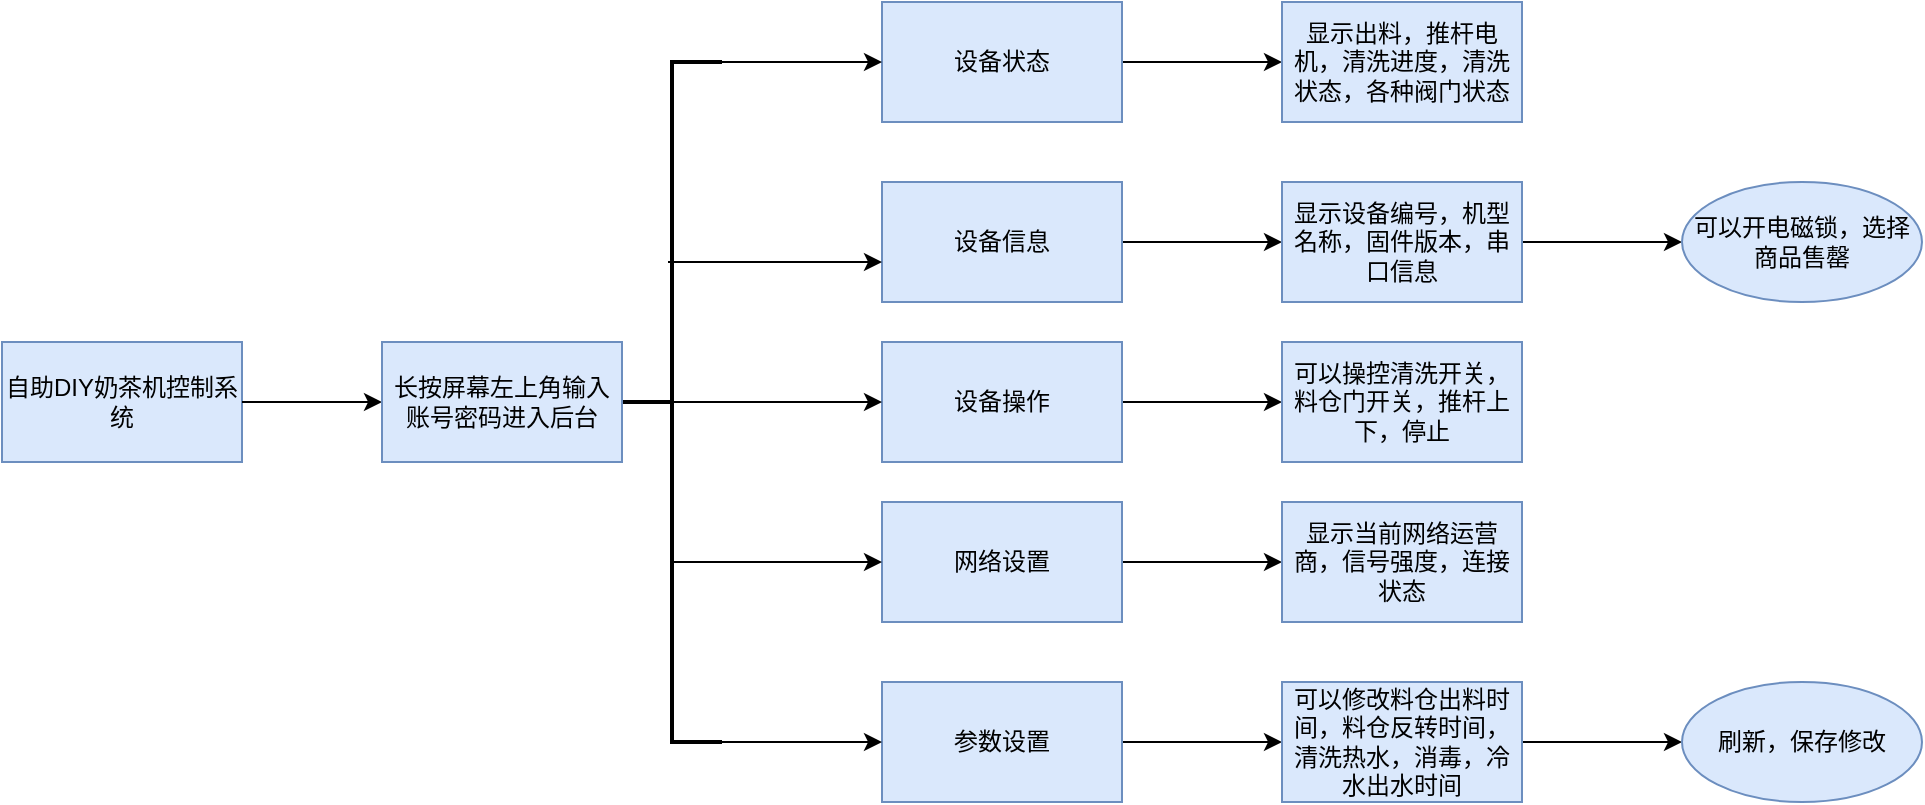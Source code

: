 <mxfile version="20.1.1" type="github">
  <diagram id="5S1ucBEcxvwEuMMHo_TW" name="Page-1">
    <mxGraphModel dx="596" dy="683" grid="1" gridSize="10" guides="1" tooltips="1" connect="1" arrows="1" fold="1" page="1" pageScale="1" pageWidth="1169" pageHeight="1654" math="0" shadow="0">
      <root>
        <mxCell id="0" />
        <mxCell id="1" parent="0" />
        <mxCell id="VVCqYUwjpVhtejmYCUsd-1" value="自助DIY奶茶机控制系统" style="rounded=0;whiteSpace=wrap;html=1;fillColor=#dae8fc;strokeColor=#6c8ebf;" vertex="1" parent="1">
          <mxGeometry x="30" y="520" width="120" height="60" as="geometry" />
        </mxCell>
        <mxCell id="VVCqYUwjpVhtejmYCUsd-3" value="" style="endArrow=classic;html=1;rounded=0;exitX=1;exitY=0.5;exitDx=0;exitDy=0;entryX=0;entryY=0.5;entryDx=0;entryDy=0;" edge="1" parent="1" source="VVCqYUwjpVhtejmYCUsd-1">
          <mxGeometry width="50" height="50" relative="1" as="geometry">
            <mxPoint x="180" y="590" as="sourcePoint" />
            <mxPoint x="220" y="550" as="targetPoint" />
          </mxGeometry>
        </mxCell>
        <mxCell id="VVCqYUwjpVhtejmYCUsd-33" value="" style="edgeStyle=orthogonalEdgeStyle;rounded=0;orthogonalLoop=1;jettySize=auto;html=1;" edge="1" parent="1" source="VVCqYUwjpVhtejmYCUsd-4" target="VVCqYUwjpVhtejmYCUsd-32">
          <mxGeometry relative="1" as="geometry" />
        </mxCell>
        <mxCell id="VVCqYUwjpVhtejmYCUsd-4" value="设备操作" style="rounded=0;whiteSpace=wrap;html=1;fillColor=#dae8fc;strokeColor=#6c8ebf;" vertex="1" parent="1">
          <mxGeometry x="470" y="520" width="120" height="60" as="geometry" />
        </mxCell>
        <mxCell id="VVCqYUwjpVhtejmYCUsd-31" value="" style="edgeStyle=orthogonalEdgeStyle;rounded=0;orthogonalLoop=1;jettySize=auto;html=1;" edge="1" parent="1" source="VVCqYUwjpVhtejmYCUsd-5" target="VVCqYUwjpVhtejmYCUsd-30">
          <mxGeometry relative="1" as="geometry" />
        </mxCell>
        <mxCell id="VVCqYUwjpVhtejmYCUsd-5" value="设备信息" style="rounded=0;whiteSpace=wrap;html=1;fillColor=#dae8fc;strokeColor=#6c8ebf;" vertex="1" parent="1">
          <mxGeometry x="470" y="440" width="120" height="60" as="geometry" />
        </mxCell>
        <mxCell id="VVCqYUwjpVhtejmYCUsd-40" value="" style="edgeStyle=orthogonalEdgeStyle;rounded=0;orthogonalLoop=1;jettySize=auto;html=1;" edge="1" parent="1" source="VVCqYUwjpVhtejmYCUsd-6" target="VVCqYUwjpVhtejmYCUsd-39">
          <mxGeometry relative="1" as="geometry" />
        </mxCell>
        <mxCell id="VVCqYUwjpVhtejmYCUsd-6" value="设备状态" style="rounded=0;whiteSpace=wrap;html=1;fillColor=#dae8fc;strokeColor=#6c8ebf;" vertex="1" parent="1">
          <mxGeometry x="470" y="350" width="120" height="60" as="geometry" />
        </mxCell>
        <mxCell id="VVCqYUwjpVhtejmYCUsd-35" value="" style="edgeStyle=orthogonalEdgeStyle;rounded=0;orthogonalLoop=1;jettySize=auto;html=1;" edge="1" parent="1" source="VVCqYUwjpVhtejmYCUsd-7" target="VVCqYUwjpVhtejmYCUsd-34">
          <mxGeometry relative="1" as="geometry" />
        </mxCell>
        <mxCell id="VVCqYUwjpVhtejmYCUsd-7" value="网络设置" style="rounded=0;whiteSpace=wrap;html=1;fillColor=#dae8fc;strokeColor=#6c8ebf;" vertex="1" parent="1">
          <mxGeometry x="470" y="600" width="120" height="60" as="geometry" />
        </mxCell>
        <mxCell id="VVCqYUwjpVhtejmYCUsd-37" value="" style="edgeStyle=orthogonalEdgeStyle;rounded=0;orthogonalLoop=1;jettySize=auto;html=1;" edge="1" parent="1" source="VVCqYUwjpVhtejmYCUsd-8" target="VVCqYUwjpVhtejmYCUsd-36">
          <mxGeometry relative="1" as="geometry" />
        </mxCell>
        <mxCell id="VVCqYUwjpVhtejmYCUsd-8" value="参数设置" style="rounded=0;whiteSpace=wrap;html=1;fillColor=#dae8fc;strokeColor=#6c8ebf;" vertex="1" parent="1">
          <mxGeometry x="470" y="690" width="120" height="60" as="geometry" />
        </mxCell>
        <mxCell id="VVCqYUwjpVhtejmYCUsd-14" value="" style="strokeWidth=2;html=1;shape=mxgraph.flowchart.annotation_2;align=left;labelPosition=right;pointerEvents=1;" vertex="1" parent="1">
          <mxGeometry x="340" y="380" width="50" height="340" as="geometry" />
        </mxCell>
        <mxCell id="VVCqYUwjpVhtejmYCUsd-21" value="" style="endArrow=classic;html=1;rounded=0;exitX=1;exitY=0;exitDx=0;exitDy=0;exitPerimeter=0;entryX=0;entryY=0.5;entryDx=0;entryDy=0;" edge="1" parent="1" source="VVCqYUwjpVhtejmYCUsd-14">
          <mxGeometry width="50" height="50" relative="1" as="geometry">
            <mxPoint x="390" y="430" as="sourcePoint" />
            <mxPoint x="470" y="380" as="targetPoint" />
          </mxGeometry>
        </mxCell>
        <mxCell id="VVCqYUwjpVhtejmYCUsd-22" value="" style="endArrow=classic;html=1;rounded=0;exitX=1;exitY=1;exitDx=0;exitDy=0;exitPerimeter=0;entryX=0;entryY=0.5;entryDx=0;entryDy=0;" edge="1" parent="1" source="VVCqYUwjpVhtejmYCUsd-14" target="VVCqYUwjpVhtejmYCUsd-8">
          <mxGeometry width="50" height="50" relative="1" as="geometry">
            <mxPoint x="390" y="750" as="sourcePoint" />
            <mxPoint x="440" y="700" as="targetPoint" />
          </mxGeometry>
        </mxCell>
        <mxCell id="VVCqYUwjpVhtejmYCUsd-23" value="" style="endArrow=classic;html=1;rounded=0;" edge="1" parent="1">
          <mxGeometry width="50" height="50" relative="1" as="geometry">
            <mxPoint x="363" y="480" as="sourcePoint" />
            <mxPoint x="470" y="480" as="targetPoint" />
          </mxGeometry>
        </mxCell>
        <mxCell id="VVCqYUwjpVhtejmYCUsd-24" value="" style="endArrow=classic;html=1;rounded=0;entryX=0;entryY=0.5;entryDx=0;entryDy=0;" edge="1" parent="1" target="VVCqYUwjpVhtejmYCUsd-4">
          <mxGeometry width="50" height="50" relative="1" as="geometry">
            <mxPoint x="363" y="550" as="sourcePoint" />
            <mxPoint x="413" y="500" as="targetPoint" />
          </mxGeometry>
        </mxCell>
        <mxCell id="VVCqYUwjpVhtejmYCUsd-25" value="" style="endArrow=classic;html=1;rounded=0;entryX=0;entryY=0.5;entryDx=0;entryDy=0;" edge="1" parent="1" target="VVCqYUwjpVhtejmYCUsd-7">
          <mxGeometry width="50" height="50" relative="1" as="geometry">
            <mxPoint x="365" y="630" as="sourcePoint" />
            <mxPoint x="440" y="610" as="targetPoint" />
          </mxGeometry>
        </mxCell>
        <mxCell id="VVCqYUwjpVhtejmYCUsd-26" value="长按屏幕左上角输入账号密码进入后台" style="rounded=0;whiteSpace=wrap;html=1;fillColor=#dae8fc;strokeColor=#6c8ebf;" vertex="1" parent="1">
          <mxGeometry x="220" y="520" width="120" height="60" as="geometry" />
        </mxCell>
        <mxCell id="VVCqYUwjpVhtejmYCUsd-42" value="" style="edgeStyle=orthogonalEdgeStyle;rounded=0;orthogonalLoop=1;jettySize=auto;html=1;" edge="1" parent="1" source="VVCqYUwjpVhtejmYCUsd-30" target="VVCqYUwjpVhtejmYCUsd-41">
          <mxGeometry relative="1" as="geometry" />
        </mxCell>
        <mxCell id="VVCqYUwjpVhtejmYCUsd-30" value="显示设备编号，机型名称，固件版本，串口信息" style="whiteSpace=wrap;html=1;fillColor=#dae8fc;strokeColor=#6c8ebf;rounded=0;" vertex="1" parent="1">
          <mxGeometry x="670" y="440" width="120" height="60" as="geometry" />
        </mxCell>
        <mxCell id="VVCqYUwjpVhtejmYCUsd-32" value="可以操控清洗开关，料仓门开关，推杆上下，停止" style="whiteSpace=wrap;html=1;fillColor=#dae8fc;strokeColor=#6c8ebf;rounded=0;" vertex="1" parent="1">
          <mxGeometry x="670" y="520" width="120" height="60" as="geometry" />
        </mxCell>
        <mxCell id="VVCqYUwjpVhtejmYCUsd-34" value="显示当前网络运营商，信号强度，连接状态" style="whiteSpace=wrap;html=1;fillColor=#dae8fc;strokeColor=#6c8ebf;rounded=0;" vertex="1" parent="1">
          <mxGeometry x="670" y="600" width="120" height="60" as="geometry" />
        </mxCell>
        <mxCell id="VVCqYUwjpVhtejmYCUsd-44" value="" style="edgeStyle=orthogonalEdgeStyle;rounded=0;orthogonalLoop=1;jettySize=auto;html=1;" edge="1" parent="1" source="VVCqYUwjpVhtejmYCUsd-36" target="VVCqYUwjpVhtejmYCUsd-43">
          <mxGeometry relative="1" as="geometry" />
        </mxCell>
        <mxCell id="VVCqYUwjpVhtejmYCUsd-36" value="可以修改料仓出料时间，料仓反转时间，清洗热水，消毒，冷水出水时间" style="whiteSpace=wrap;html=1;fillColor=#dae8fc;strokeColor=#6c8ebf;rounded=0;" vertex="1" parent="1">
          <mxGeometry x="670" y="690" width="120" height="60" as="geometry" />
        </mxCell>
        <mxCell id="VVCqYUwjpVhtejmYCUsd-39" value="显示出料，推杆电机，清洗进度，清洗状态，各种阀门状态" style="whiteSpace=wrap;html=1;fillColor=#dae8fc;strokeColor=#6c8ebf;rounded=0;" vertex="1" parent="1">
          <mxGeometry x="670" y="350" width="120" height="60" as="geometry" />
        </mxCell>
        <mxCell id="VVCqYUwjpVhtejmYCUsd-41" value="可以开电磁锁，选择商品售罄" style="ellipse;whiteSpace=wrap;html=1;fillColor=#dae8fc;strokeColor=#6c8ebf;rounded=0;" vertex="1" parent="1">
          <mxGeometry x="870" y="440" width="120" height="60" as="geometry" />
        </mxCell>
        <mxCell id="VVCqYUwjpVhtejmYCUsd-43" value="刷新，保存修改" style="ellipse;whiteSpace=wrap;html=1;fillColor=#dae8fc;strokeColor=#6c8ebf;rounded=0;" vertex="1" parent="1">
          <mxGeometry x="870" y="690" width="120" height="60" as="geometry" />
        </mxCell>
      </root>
    </mxGraphModel>
  </diagram>
</mxfile>
